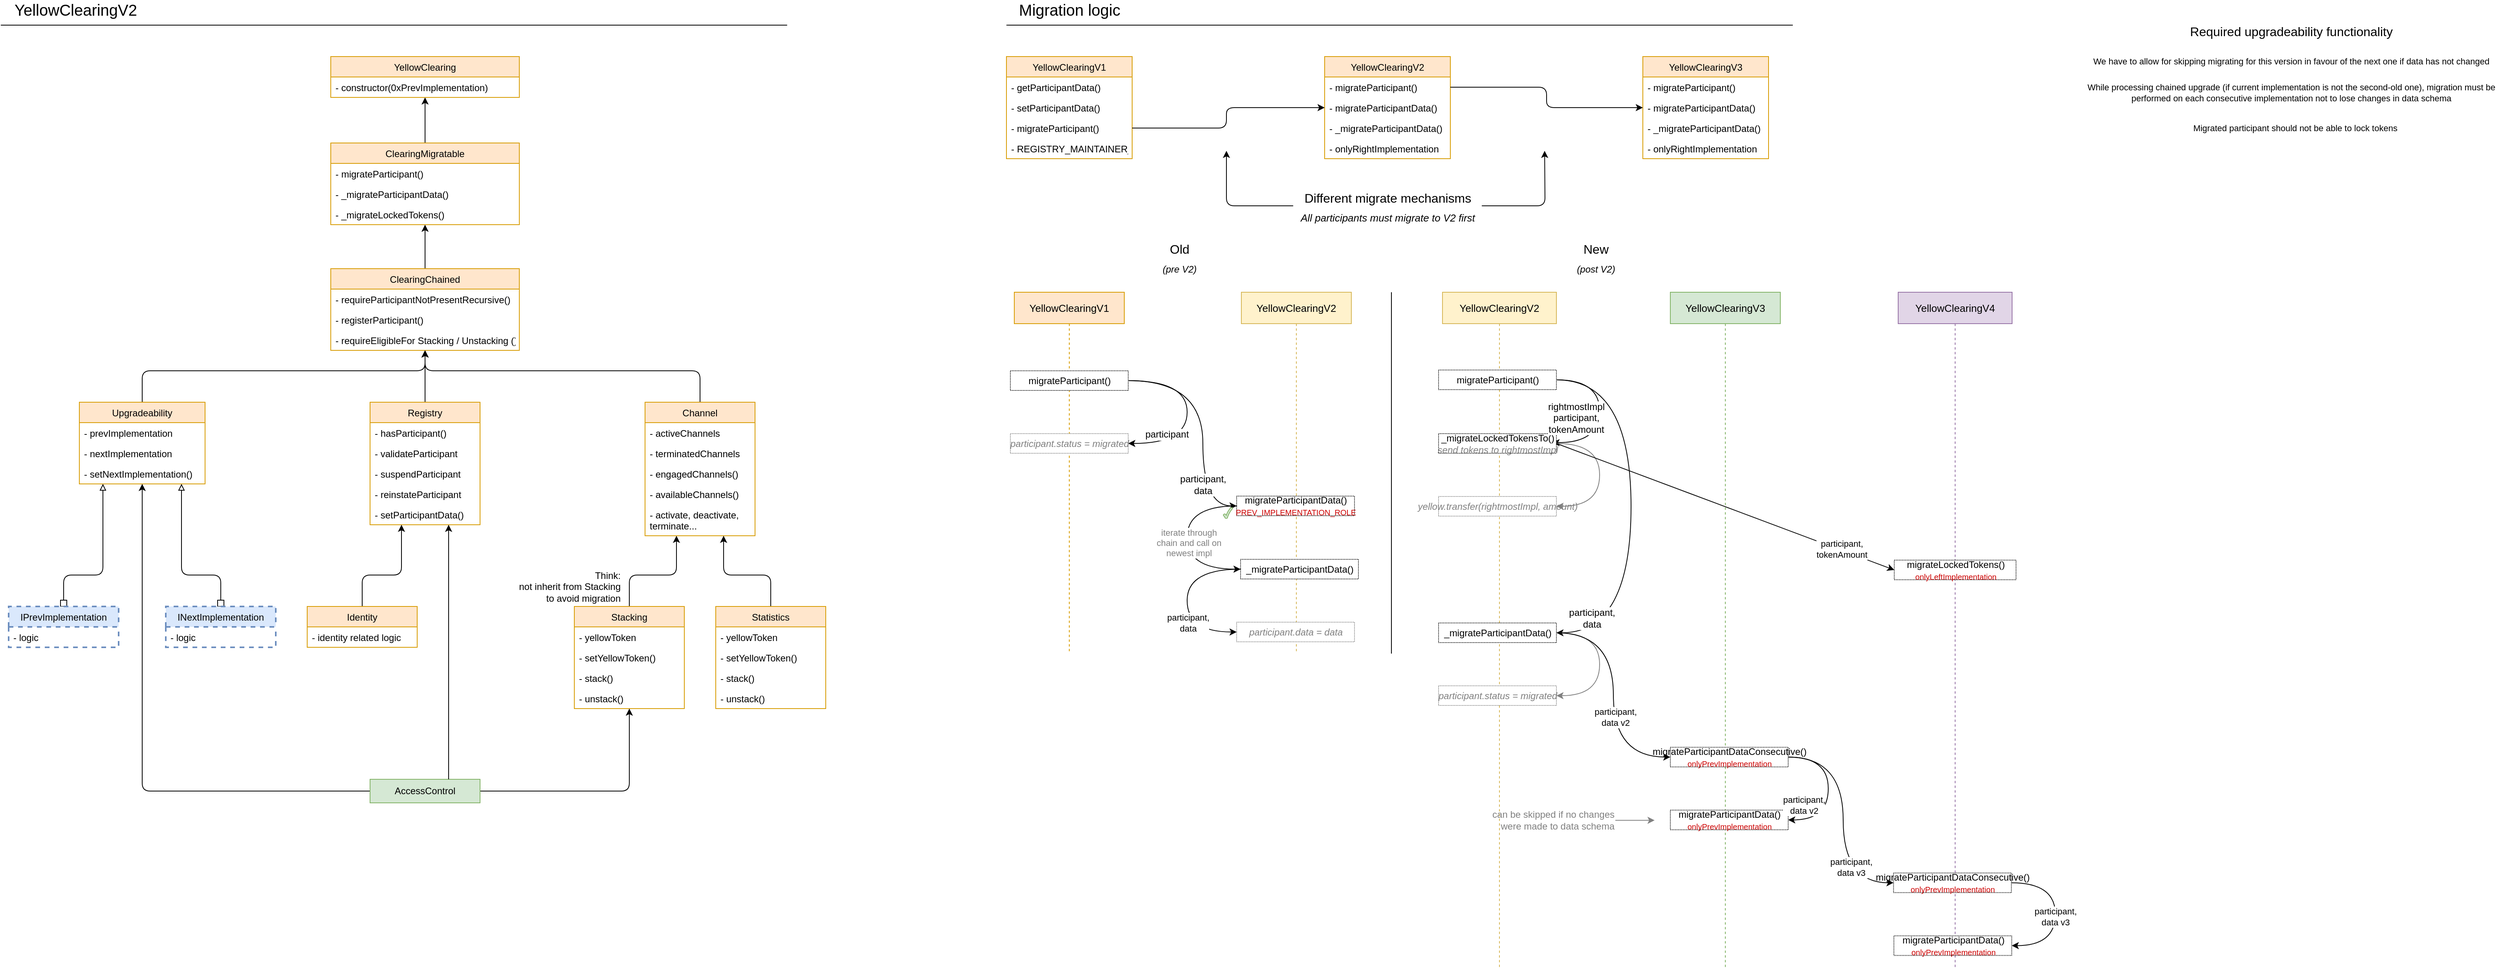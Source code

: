 <mxfile>
    <diagram id="poaGRXEQik0mPC6KGio3" name="Page-1">
        <mxGraphModel dx="928" dy="836" grid="1" gridSize="10" guides="1" tooltips="1" connect="1" arrows="1" fold="1" page="1" pageScale="1" pageWidth="827" pageHeight="1169" math="0" shadow="0">
            <root>
                <mxCell id="0"/>
                <mxCell id="1" parent="0"/>
                <mxCell id="48" style="edgeStyle=orthogonalEdgeStyle;html=1;startArrow=none;startFill=0;endArrow=classic;endFill=1;" parent="1" source="9" target="22" edge="1">
                    <mxGeometry relative="1" as="geometry">
                        <Array as="points">
                            <mxPoint x="180" y="480"/>
                            <mxPoint x="540" y="480"/>
                        </Array>
                    </mxGeometry>
                </mxCell>
                <mxCell id="9" value="Upgradeability" style="swimlane;fontStyle=0;childLayout=stackLayout;horizontal=1;startSize=26;fillColor=#ffe6cc;horizontalStack=0;resizeParent=1;resizeParentMax=0;resizeLast=0;collapsible=1;marginBottom=0;strokeColor=#d79b00;swimlaneFillColor=default;" parent="1" vertex="1">
                    <mxGeometry x="100" y="520" width="160" height="104" as="geometry"/>
                </mxCell>
                <mxCell id="51" value="- prevImplementation" style="text;strokeColor=none;fillColor=none;align=left;verticalAlign=top;spacingLeft=4;spacingRight=4;overflow=hidden;rotatable=0;points=[[0,0.5],[1,0.5]];portConstraint=eastwest;" parent="9" vertex="1">
                    <mxGeometry y="26" width="160" height="26" as="geometry"/>
                </mxCell>
                <mxCell id="52" value="- nextImplementation" style="text;strokeColor=none;fillColor=none;align=left;verticalAlign=top;spacingLeft=4;spacingRight=4;overflow=hidden;rotatable=0;points=[[0,0.5],[1,0.5]];portConstraint=eastwest;" parent="9" vertex="1">
                    <mxGeometry y="52" width="160" height="26" as="geometry"/>
                </mxCell>
                <mxCell id="53" value="- setNextImplementation()" style="text;strokeColor=none;fillColor=none;align=left;verticalAlign=top;spacingLeft=4;spacingRight=4;overflow=hidden;rotatable=0;points=[[0,0.5],[1,0.5]];portConstraint=eastwest;" parent="9" vertex="1">
                    <mxGeometry y="78" width="160" height="26" as="geometry"/>
                </mxCell>
                <mxCell id="38" style="edgeStyle=orthogonalEdgeStyle;html=1;startArrow=box;startFill=0;endArrow=block;endFill=0;" parent="1" source="12" target="9" edge="1">
                    <mxGeometry relative="1" as="geometry">
                        <Array as="points">
                            <mxPoint x="80" y="740"/>
                            <mxPoint x="130" y="740"/>
                        </Array>
                    </mxGeometry>
                </mxCell>
                <mxCell id="12" value="IPrevImplementation" style="swimlane;fontStyle=0;childLayout=stackLayout;horizontal=1;startSize=26;fillColor=#dae8fc;horizontalStack=0;resizeParent=1;resizeParentMax=0;resizeLast=0;collapsible=1;marginBottom=0;strokeColor=#6c8ebf;swimlaneFillColor=default;strokeWidth=2;dashed=1;" parent="1" vertex="1">
                    <mxGeometry x="10" y="780" width="140" height="52" as="geometry"/>
                </mxCell>
                <mxCell id="13" value="- logic" style="text;strokeColor=none;fillColor=none;align=left;verticalAlign=top;spacingLeft=4;spacingRight=4;overflow=hidden;rotatable=0;points=[[0,0.5],[1,0.5]];portConstraint=eastwest;" parent="12" vertex="1">
                    <mxGeometry y="26" width="140" height="26" as="geometry"/>
                </mxCell>
                <mxCell id="236" style="edgeStyle=orthogonalEdgeStyle;html=1;fontColor=#808080;strokeColor=#000000;exitX=0.5;exitY=0;exitDx=0;exitDy=0;" edge="1" parent="1" source="16" target="230">
                    <mxGeometry relative="1" as="geometry">
                        <Array as="points">
                            <mxPoint x="800" y="740"/>
                            <mxPoint x="860" y="740"/>
                        </Array>
                    </mxGeometry>
                </mxCell>
                <mxCell id="16" value="Stacking" style="swimlane;fontStyle=0;childLayout=stackLayout;horizontal=1;startSize=26;fillColor=#ffe6cc;horizontalStack=0;resizeParent=1;resizeParentMax=0;resizeLast=0;collapsible=1;marginBottom=0;strokeColor=#d79b00;swimlaneFillColor=default;" parent="1" vertex="1">
                    <mxGeometry x="730" y="780" width="140" height="130" as="geometry"/>
                </mxCell>
                <mxCell id="64" value="- yellowToken" style="text;strokeColor=none;fillColor=none;align=left;verticalAlign=top;spacingLeft=4;spacingRight=4;overflow=hidden;rotatable=0;points=[[0,0.5],[1,0.5]];portConstraint=eastwest;" parent="16" vertex="1">
                    <mxGeometry y="26" width="140" height="26" as="geometry"/>
                </mxCell>
                <mxCell id="65" value="- setYellowToken()" style="text;strokeColor=none;fillColor=none;align=left;verticalAlign=top;spacingLeft=4;spacingRight=4;overflow=hidden;rotatable=0;points=[[0,0.5],[1,0.5]];portConstraint=eastwest;" parent="16" vertex="1">
                    <mxGeometry y="52" width="140" height="26" as="geometry"/>
                </mxCell>
                <mxCell id="66" value="- stack()" style="text;strokeColor=none;fillColor=none;align=left;verticalAlign=top;spacingLeft=4;spacingRight=4;overflow=hidden;rotatable=0;points=[[0,0.5],[1,0.5]];portConstraint=eastwest;" parent="16" vertex="1">
                    <mxGeometry y="78" width="140" height="26" as="geometry"/>
                </mxCell>
                <mxCell id="67" value="- unstack()" style="text;strokeColor=none;fillColor=none;align=left;verticalAlign=top;spacingLeft=4;spacingRight=4;overflow=hidden;rotatable=0;points=[[0,0.5],[1,0.5]];portConstraint=eastwest;" parent="16" vertex="1">
                    <mxGeometry y="104" width="140" height="26" as="geometry"/>
                </mxCell>
                <mxCell id="77" style="edgeStyle=orthogonalEdgeStyle;html=1;startArrow=none;startFill=0;endArrow=classic;endFill=1;" parent="1" source="22" target="70" edge="1">
                    <mxGeometry relative="1" as="geometry"/>
                </mxCell>
                <mxCell id="22" value="ClearingChained" style="swimlane;fontStyle=0;childLayout=stackLayout;horizontal=1;startSize=26;fillColor=#ffe6cc;horizontalStack=0;resizeParent=1;resizeParentMax=0;resizeLast=0;collapsible=1;marginBottom=0;strokeColor=#d79b00;swimlaneFillColor=default;" parent="1" vertex="1">
                    <mxGeometry x="420" y="350" width="240" height="104" as="geometry"/>
                </mxCell>
                <mxCell id="68" value="- requireParticipantNotPresentRecursive()" style="text;strokeColor=none;fillColor=none;align=left;verticalAlign=top;spacingLeft=4;spacingRight=4;overflow=hidden;rotatable=0;points=[[0,0.5],[1,0.5]];portConstraint=eastwest;" parent="22" vertex="1">
                    <mxGeometry y="26" width="240" height="26" as="geometry"/>
                </mxCell>
                <mxCell id="69" value="- registerParticipant()" style="text;strokeColor=none;fillColor=none;align=left;verticalAlign=top;spacingLeft=4;spacingRight=4;overflow=hidden;rotatable=0;points=[[0,0.5],[1,0.5]];portConstraint=eastwest;" parent="22" vertex="1">
                    <mxGeometry y="52" width="240" height="26" as="geometry"/>
                </mxCell>
                <mxCell id="240" value="- requireEligibleFor Stacking / Unstacking ()" style="text;strokeColor=none;fillColor=none;align=left;verticalAlign=top;spacingLeft=4;spacingRight=4;overflow=hidden;rotatable=0;points=[[0,0.5],[1,0.5]];portConstraint=eastwest;" vertex="1" parent="22">
                    <mxGeometry y="78" width="240" height="26" as="geometry"/>
                </mxCell>
                <mxCell id="237" style="edgeStyle=orthogonalEdgeStyle;curved=1;html=1;fontColor=#808080;strokeColor=#000000;" edge="1" parent="1" source="23" target="22">
                    <mxGeometry relative="1" as="geometry"/>
                </mxCell>
                <mxCell id="23" value="Registry" style="swimlane;fontStyle=0;childLayout=stackLayout;horizontal=1;startSize=26;fillColor=#ffe6cc;horizontalStack=0;resizeParent=1;resizeParentMax=0;resizeLast=0;collapsible=1;marginBottom=0;strokeColor=#d79b00;swimlaneFillColor=default;" parent="1" vertex="1">
                    <mxGeometry x="470" y="520" width="140" height="156" as="geometry"/>
                </mxCell>
                <mxCell id="62" value="- hasParticipant()" style="text;strokeColor=none;fillColor=none;align=left;verticalAlign=top;spacingLeft=4;spacingRight=4;overflow=hidden;rotatable=0;points=[[0,0.5],[1,0.5]];portConstraint=eastwest;" parent="23" vertex="1">
                    <mxGeometry y="26" width="140" height="26" as="geometry"/>
                </mxCell>
                <mxCell id="59" value="- validateParticipant" style="text;strokeColor=none;fillColor=none;align=left;verticalAlign=top;spacingLeft=4;spacingRight=4;overflow=hidden;rotatable=0;points=[[0,0.5],[1,0.5]];portConstraint=eastwest;" parent="23" vertex="1">
                    <mxGeometry y="52" width="140" height="26" as="geometry"/>
                </mxCell>
                <mxCell id="60" value="- suspendParticipant" style="text;strokeColor=none;fillColor=none;align=left;verticalAlign=top;spacingLeft=4;spacingRight=4;overflow=hidden;rotatable=0;points=[[0,0.5],[1,0.5]];portConstraint=eastwest;" parent="23" vertex="1">
                    <mxGeometry y="78" width="140" height="26" as="geometry"/>
                </mxCell>
                <mxCell id="61" value="- reinstateParticipant" style="text;strokeColor=none;fillColor=none;align=left;verticalAlign=top;spacingLeft=4;spacingRight=4;overflow=hidden;rotatable=0;points=[[0,0.5],[1,0.5]];portConstraint=eastwest;" parent="23" vertex="1">
                    <mxGeometry y="104" width="140" height="26" as="geometry"/>
                </mxCell>
                <mxCell id="63" value="- setParticipantData()" style="text;strokeColor=none;fillColor=none;align=left;verticalAlign=top;spacingLeft=4;spacingRight=4;overflow=hidden;rotatable=0;points=[[0,0.5],[1,0.5]];portConstraint=eastwest;" parent="23" vertex="1">
                    <mxGeometry y="130" width="140" height="26" as="geometry"/>
                </mxCell>
                <mxCell id="47" style="edgeStyle=orthogonalEdgeStyle;html=1;startArrow=none;startFill=0;endArrow=classic;endFill=1;exitX=0.5;exitY=0;exitDx=0;exitDy=0;" parent="1" source="33" target="23" edge="1">
                    <mxGeometry relative="1" as="geometry">
                        <mxPoint x="610" y="830" as="sourcePoint"/>
                        <Array as="points">
                            <mxPoint x="460" y="780"/>
                            <mxPoint x="460" y="740"/>
                            <mxPoint x="510" y="740"/>
                        </Array>
                    </mxGeometry>
                </mxCell>
                <mxCell id="33" value="Identity" style="swimlane;fontStyle=0;childLayout=stackLayout;horizontal=1;startSize=26;fillColor=#ffe6cc;horizontalStack=0;resizeParent=1;resizeParentMax=0;resizeLast=0;collapsible=1;marginBottom=0;strokeColor=#d79b00;swimlaneFillColor=default;" parent="1" vertex="1">
                    <mxGeometry x="390" y="780" width="140" height="52" as="geometry"/>
                </mxCell>
                <mxCell id="35" value="- identity related logic" style="text;strokeColor=none;fillColor=none;align=left;verticalAlign=top;spacingLeft=4;spacingRight=4;overflow=hidden;rotatable=0;points=[[0,0.5],[1,0.5]];portConstraint=eastwest;" parent="33" vertex="1">
                    <mxGeometry y="26" width="140" height="26" as="geometry"/>
                </mxCell>
                <mxCell id="39" style="edgeStyle=orthogonalEdgeStyle;html=1;startArrow=box;startFill=0;endArrow=block;endFill=0;" parent="1" source="36" target="9" edge="1">
                    <mxGeometry relative="1" as="geometry">
                        <Array as="points">
                            <mxPoint x="280" y="740"/>
                            <mxPoint x="230" y="740"/>
                        </Array>
                    </mxGeometry>
                </mxCell>
                <mxCell id="36" value="INextImplementation" style="swimlane;fontStyle=0;childLayout=stackLayout;horizontal=1;startSize=26;fillColor=#dae8fc;horizontalStack=0;resizeParent=1;resizeParentMax=0;resizeLast=0;collapsible=1;marginBottom=0;strokeColor=#6c8ebf;swimlaneFillColor=default;dashed=1;strokeWidth=2;" parent="1" vertex="1">
                    <mxGeometry x="210" y="780" width="140" height="52" as="geometry"/>
                </mxCell>
                <mxCell id="37" value="- logic" style="text;strokeColor=none;fillColor=none;align=left;verticalAlign=top;spacingLeft=4;spacingRight=4;overflow=hidden;rotatable=0;points=[[0,0.5],[1,0.5]];portConstraint=eastwest;" parent="36" vertex="1">
                    <mxGeometry y="26" width="140" height="26" as="geometry"/>
                </mxCell>
                <mxCell id="42" style="edgeStyle=orthogonalEdgeStyle;html=1;startArrow=none;startFill=0;endArrow=classic;endFill=1;" parent="1" source="43" target="9" edge="1">
                    <mxGeometry relative="1" as="geometry">
                        <mxPoint x="180" y="700" as="sourcePoint"/>
                    </mxGeometry>
                </mxCell>
                <mxCell id="239" style="edgeStyle=orthogonalEdgeStyle;html=1;fontColor=#808080;strokeColor=#000000;" edge="1" parent="1" source="43" target="16">
                    <mxGeometry relative="1" as="geometry"/>
                </mxCell>
                <mxCell id="43" value="AccessControl" style="rounded=0;whiteSpace=wrap;html=1;strokeWidth=1;fillColor=#d5e8d4;strokeColor=#82b366;" parent="1" vertex="1">
                    <mxGeometry x="470" y="1000" width="140" height="30" as="geometry"/>
                </mxCell>
                <mxCell id="55" style="edgeStyle=orthogonalEdgeStyle;html=1;startArrow=none;startFill=0;endArrow=classic;endFill=1;" parent="1" source="43" target="23" edge="1">
                    <mxGeometry relative="1" as="geometry">
                        <mxPoint x="630" y="616" as="sourcePoint"/>
                        <Array as="points">
                            <mxPoint x="570" y="890"/>
                            <mxPoint x="570" y="890"/>
                        </Array>
                    </mxGeometry>
                </mxCell>
                <mxCell id="82" style="edgeStyle=orthogonalEdgeStyle;html=1;startArrow=none;startFill=0;endArrow=classic;endFill=1;" parent="1" source="70" target="78" edge="1">
                    <mxGeometry relative="1" as="geometry"/>
                </mxCell>
                <mxCell id="70" value="ClearingMigratable" style="swimlane;fontStyle=0;childLayout=stackLayout;horizontal=1;startSize=26;fillColor=#ffe6cc;horizontalStack=0;resizeParent=1;resizeParentMax=0;resizeLast=0;collapsible=1;marginBottom=0;strokeColor=#d79b00;swimlaneFillColor=default;" parent="1" vertex="1">
                    <mxGeometry x="420" y="190" width="240" height="104" as="geometry"/>
                </mxCell>
                <mxCell id="71" value="- migrateParticipant()" style="text;strokeColor=none;fillColor=none;align=left;verticalAlign=top;spacingLeft=4;spacingRight=4;overflow=hidden;rotatable=0;points=[[0,0.5],[1,0.5]];portConstraint=eastwest;" parent="70" vertex="1">
                    <mxGeometry y="26" width="240" height="26" as="geometry"/>
                </mxCell>
                <mxCell id="72" value="- _migrateParticipantData()" style="text;strokeColor=none;fillColor=none;align=left;verticalAlign=top;spacingLeft=4;spacingRight=4;overflow=hidden;rotatable=0;points=[[0,0.5],[1,0.5]];portConstraint=eastwest;" parent="70" vertex="1">
                    <mxGeometry y="52" width="240" height="26" as="geometry"/>
                </mxCell>
                <mxCell id="76" value="- _migrateLockedTokens()" style="text;strokeColor=none;fillColor=none;align=left;verticalAlign=top;spacingLeft=4;spacingRight=4;overflow=hidden;rotatable=0;points=[[0,0.5],[1,0.5]];portConstraint=eastwest;" parent="70" vertex="1">
                    <mxGeometry y="78" width="240" height="26" as="geometry"/>
                </mxCell>
                <mxCell id="78" value="YellowClearing" style="swimlane;fontStyle=0;childLayout=stackLayout;horizontal=1;startSize=26;fillColor=#ffe6cc;horizontalStack=0;resizeParent=1;resizeParentMax=0;resizeLast=0;collapsible=1;marginBottom=0;strokeColor=#d79b00;swimlaneFillColor=default;" parent="1" vertex="1">
                    <mxGeometry x="420" y="80" width="240" height="52" as="geometry"/>
                </mxCell>
                <mxCell id="79" value="- constructor(0xPrevImplementation)" style="text;strokeColor=none;fillColor=none;align=left;verticalAlign=top;spacingLeft=4;spacingRight=4;overflow=hidden;rotatable=0;points=[[0,0.5],[1,0.5]];portConstraint=eastwest;" parent="78" vertex="1">
                    <mxGeometry y="26" width="240" height="26" as="geometry"/>
                </mxCell>
                <mxCell id="83" value="YellowClearingV1" style="swimlane;fontStyle=0;childLayout=stackLayout;horizontal=1;startSize=26;fillColor=#ffe6cc;horizontalStack=0;resizeParent=1;resizeParentMax=0;resizeLast=0;collapsible=1;marginBottom=0;strokeColor=#d79b00;swimlaneFillColor=default;" parent="1" vertex="1">
                    <mxGeometry x="1280" y="80" width="160" height="130" as="geometry"/>
                </mxCell>
                <mxCell id="103" value="- getParticipantData()" style="text;strokeColor=none;fillColor=none;align=left;verticalAlign=top;spacingLeft=4;spacingRight=4;overflow=hidden;rotatable=0;points=[[0,0.5],[1,0.5]];portConstraint=eastwest;" parent="83" vertex="1">
                    <mxGeometry y="26" width="160" height="26" as="geometry"/>
                </mxCell>
                <mxCell id="104" value="- setParticipantData()" style="text;strokeColor=none;fillColor=none;align=left;verticalAlign=top;spacingLeft=4;spacingRight=4;overflow=hidden;rotatable=0;points=[[0,0.5],[1,0.5]];portConstraint=eastwest;" parent="83" vertex="1">
                    <mxGeometry y="52" width="160" height="26" as="geometry"/>
                </mxCell>
                <mxCell id="84" value="- migrateParticipant()" style="text;strokeColor=none;fillColor=none;align=left;verticalAlign=top;spacingLeft=4;spacingRight=4;overflow=hidden;rotatable=0;points=[[0,0.5],[1,0.5]];portConstraint=eastwest;" parent="83" vertex="1">
                    <mxGeometry y="78" width="160" height="26" as="geometry"/>
                </mxCell>
                <mxCell id="116" value="- REGISTRY_MAINTAINER_ROLE" style="text;strokeColor=none;fillColor=none;align=left;verticalAlign=top;spacingLeft=4;spacingRight=4;overflow=hidden;rotatable=0;points=[[0,0.5],[1,0.5]];portConstraint=eastwest;" parent="83" vertex="1">
                    <mxGeometry y="104" width="160" height="26" as="geometry"/>
                </mxCell>
                <mxCell id="87" value="&lt;font style=&quot;font-size: 20px&quot;&gt;&lt;span&gt;YellowClearingV2&lt;/span&gt;&lt;/font&gt;" style="text;html=1;align=center;verticalAlign=middle;resizable=0;points=[];autosize=1;strokeColor=none;fillColor=none;fontStyle=0" parent="1" vertex="1">
                    <mxGeometry x="10" y="10" width="170" height="20" as="geometry"/>
                </mxCell>
                <mxCell id="88" value="&lt;span style=&quot;font-size: 20px&quot;&gt;&lt;span&gt;Migration logic&lt;/span&gt;&lt;/span&gt;" style="text;html=1;align=center;verticalAlign=middle;resizable=0;points=[];autosize=1;strokeColor=none;fillColor=none;fontStyle=0" parent="1" vertex="1">
                    <mxGeometry x="1290" y="10" width="140" height="20" as="geometry"/>
                </mxCell>
                <mxCell id="91" value="YellowClearingV2" style="swimlane;fontStyle=0;childLayout=stackLayout;horizontal=1;startSize=26;fillColor=#ffe6cc;horizontalStack=0;resizeParent=1;resizeParentMax=0;resizeLast=0;collapsible=1;marginBottom=0;strokeColor=#d79b00;swimlaneFillColor=default;" parent="1" vertex="1">
                    <mxGeometry x="1685" y="80" width="160" height="130" as="geometry"/>
                </mxCell>
                <mxCell id="92" value="- migrateParticipant()" style="text;strokeColor=none;fillColor=none;align=left;verticalAlign=top;spacingLeft=4;spacingRight=4;overflow=hidden;rotatable=0;points=[[0,0.5],[1,0.5]];portConstraint=eastwest;" parent="91" vertex="1">
                    <mxGeometry y="26" width="160" height="26" as="geometry"/>
                </mxCell>
                <mxCell id="93" value="- migrateParticipantData()" style="text;strokeColor=none;fillColor=none;align=left;verticalAlign=top;spacingLeft=4;spacingRight=4;overflow=hidden;rotatable=0;points=[[0,0.5],[1,0.5]];portConstraint=eastwest;" parent="91" vertex="1">
                    <mxGeometry y="52" width="160" height="26" as="geometry"/>
                </mxCell>
                <mxCell id="96" value="- _migrateParticipantData()" style="text;strokeColor=none;fillColor=none;align=left;verticalAlign=top;spacingLeft=4;spacingRight=4;overflow=hidden;rotatable=0;points=[[0,0.5],[1,0.5]];portConstraint=eastwest;" parent="91" vertex="1">
                    <mxGeometry y="78" width="160" height="26" as="geometry"/>
                </mxCell>
                <mxCell id="114" value="- onlyRightImplementation" style="text;strokeColor=none;fillColor=none;align=left;verticalAlign=top;spacingLeft=4;spacingRight=4;overflow=hidden;rotatable=0;points=[[0,0.5],[1,0.5]];portConstraint=eastwest;" parent="91" vertex="1">
                    <mxGeometry y="104" width="160" height="26" as="geometry"/>
                </mxCell>
                <mxCell id="94" value="" style="endArrow=none;html=1;fontSize=20;" parent="1" edge="1">
                    <mxGeometry width="50" height="50" relative="1" as="geometry">
                        <mxPoint y="40" as="sourcePoint"/>
                        <mxPoint x="1000.877" y="40" as="targetPoint"/>
                    </mxGeometry>
                </mxCell>
                <mxCell id="95" value="" style="endArrow=none;html=1;fontSize=20;" parent="1" edge="1">
                    <mxGeometry width="50" height="50" relative="1" as="geometry">
                        <mxPoint x="1280" y="40" as="sourcePoint"/>
                        <mxPoint x="2280.877" y="40" as="targetPoint"/>
                    </mxGeometry>
                </mxCell>
                <mxCell id="97" style="edgeStyle=orthogonalEdgeStyle;html=1;fontSize=20;startArrow=none;startFill=0;endArrow=classic;endFill=1;" parent="1" source="84" target="93" edge="1">
                    <mxGeometry relative="1" as="geometry">
                        <Array as="points">
                            <mxPoint x="1560" y="171"/>
                            <mxPoint x="1560" y="145"/>
                        </Array>
                    </mxGeometry>
                </mxCell>
                <mxCell id="98" value="YellowClearingV3" style="swimlane;fontStyle=0;childLayout=stackLayout;horizontal=1;startSize=26;fillColor=#ffe6cc;horizontalStack=0;resizeParent=1;resizeParentMax=0;resizeLast=0;collapsible=1;marginBottom=0;strokeColor=#d79b00;swimlaneFillColor=default;" parent="1" vertex="1">
                    <mxGeometry x="2090" y="80" width="160" height="130" as="geometry"/>
                </mxCell>
                <mxCell id="99" value="- migrateParticipant()" style="text;strokeColor=none;fillColor=none;align=left;verticalAlign=top;spacingLeft=4;spacingRight=4;overflow=hidden;rotatable=0;points=[[0,0.5],[1,0.5]];portConstraint=eastwest;" parent="98" vertex="1">
                    <mxGeometry y="26" width="160" height="26" as="geometry"/>
                </mxCell>
                <mxCell id="100" value="- migrateParticipantData()" style="text;strokeColor=none;fillColor=none;align=left;verticalAlign=top;spacingLeft=4;spacingRight=4;overflow=hidden;rotatable=0;points=[[0,0.5],[1,0.5]];portConstraint=eastwest;" parent="98" vertex="1">
                    <mxGeometry y="52" width="160" height="26" as="geometry"/>
                </mxCell>
                <mxCell id="101" value="- _migrateParticipantData()" style="text;strokeColor=none;fillColor=none;align=left;verticalAlign=top;spacingLeft=4;spacingRight=4;overflow=hidden;rotatable=0;points=[[0,0.5],[1,0.5]];portConstraint=eastwest;" parent="98" vertex="1">
                    <mxGeometry y="78" width="160" height="26" as="geometry"/>
                </mxCell>
                <mxCell id="115" value="- onlyRightImplementation" style="text;strokeColor=none;fillColor=none;align=left;verticalAlign=top;spacingLeft=4;spacingRight=4;overflow=hidden;rotatable=0;points=[[0,0.5],[1,0.5]];portConstraint=eastwest;" parent="98" vertex="1">
                    <mxGeometry y="104" width="160" height="26" as="geometry"/>
                </mxCell>
                <mxCell id="102" style="edgeStyle=orthogonalEdgeStyle;html=1;fontSize=20;startArrow=none;startFill=0;endArrow=classic;endFill=1;" parent="1" source="92" target="100" edge="1">
                    <mxGeometry relative="1" as="geometry"/>
                </mxCell>
                <mxCell id="108" style="edgeStyle=orthogonalEdgeStyle;html=1;fontSize=16;startArrow=none;startFill=0;endArrow=classic;endFill=1;" parent="1" source="107" edge="1">
                    <mxGeometry relative="1" as="geometry">
                        <mxPoint x="1560" y="200" as="targetPoint"/>
                        <Array as="points">
                            <mxPoint x="1560" y="270"/>
                            <mxPoint x="1560" y="200"/>
                        </Array>
                    </mxGeometry>
                </mxCell>
                <mxCell id="109" style="edgeStyle=orthogonalEdgeStyle;html=1;fontSize=16;startArrow=none;startFill=0;endArrow=classic;endFill=1;" parent="1" source="107" edge="1">
                    <mxGeometry relative="1" as="geometry">
                        <mxPoint x="1965" y="200" as="targetPoint"/>
                        <mxPoint x="1940.0" y="270" as="sourcePoint"/>
                    </mxGeometry>
                </mxCell>
                <mxCell id="107" value="&lt;font&gt;&lt;span style=&quot;font-size: 16px&quot;&gt;Different migrate mechanisms&lt;/span&gt;&lt;br&gt;&lt;font size=&quot;1&quot;&gt;&lt;i style=&quot;font-size: 13px&quot;&gt;All participants must migrate to V2 first&lt;/i&gt;&lt;/font&gt;&lt;br&gt;&lt;/font&gt;" style="text;html=1;align=center;verticalAlign=middle;resizable=0;points=[];autosize=1;strokeColor=none;fillColor=none;fontSize=20;" parent="1" vertex="1">
                    <mxGeometry x="1645" y="240" width="240" height="60" as="geometry"/>
                </mxCell>
                <mxCell id="117" value="&lt;font&gt;&lt;span style=&quot;font-size: 16px&quot;&gt;Old&lt;/span&gt;&lt;br&gt;&lt;font size=&quot;1&quot;&gt;&lt;i style=&quot;font-size: 12px&quot;&gt;(pre V2)&lt;/i&gt;&lt;/font&gt;&lt;br&gt;&lt;/font&gt;" style="text;html=1;align=center;verticalAlign=middle;resizable=0;points=[];autosize=1;strokeColor=none;fillColor=none;fontSize=20;" parent="1" vertex="1">
                    <mxGeometry x="1470" y="305" width="60" height="60" as="geometry"/>
                </mxCell>
                <mxCell id="119" value="&lt;font&gt;&lt;span style=&quot;font-size: 16px&quot;&gt;New&lt;/span&gt;&lt;br&gt;&lt;font size=&quot;1&quot;&gt;&lt;i style=&quot;font-size: 12px&quot;&gt;(post V2)&lt;/i&gt;&lt;/font&gt;&lt;br&gt;&lt;/font&gt;" style="text;html=1;align=center;verticalAlign=middle;resizable=0;points=[];autosize=1;strokeColor=none;fillColor=none;fontSize=20;" parent="1" vertex="1">
                    <mxGeometry x="2000" y="305" width="60" height="60" as="geometry"/>
                </mxCell>
                <mxCell id="120" value="YellowClearingV1" style="shape=umlLifeline;perimeter=lifelinePerimeter;whiteSpace=wrap;html=1;container=1;collapsible=0;recursiveResize=0;outlineConnect=0;fontSize=13;strokeWidth=1;fillColor=#ffe6cc;strokeColor=#d79b00;" parent="1" vertex="1">
                    <mxGeometry x="1290" y="380" width="140" height="460" as="geometry"/>
                </mxCell>
                <mxCell id="148" style="edgeStyle=orthogonalEdgeStyle;html=1;exitX=1;exitY=0.5;exitDx=0;exitDy=0;entryX=1;entryY=0.5;entryDx=0;entryDy=0;fontSize=12;fontColor=#808080;startArrow=none;startFill=0;endArrow=classic;endFill=1;curved=1;" parent="120" source="124" target="146" edge="1">
                    <mxGeometry relative="1" as="geometry">
                        <Array as="points">
                            <mxPoint x="220" y="112"/>
                            <mxPoint x="220" y="192"/>
                        </Array>
                    </mxGeometry>
                </mxCell>
                <mxCell id="149" value="&lt;font color=&quot;#000000&quot;&gt;participant&lt;/font&gt;" style="edgeLabel;html=1;align=center;verticalAlign=middle;resizable=0;points=[];fontSize=12;fontColor=#808080;" parent="148" vertex="1" connectable="0">
                    <mxGeometry x="0.657" y="-3" relative="1" as="geometry">
                        <mxPoint x="9" y="-9" as="offset"/>
                    </mxGeometry>
                </mxCell>
                <mxCell id="124" value="migrateParticipant()" style="html=1;fontSize=12;strokeWidth=1;dashed=1;dashPattern=1 1;" parent="120" vertex="1">
                    <mxGeometry x="-5" y="100" width="150" height="25" as="geometry"/>
                </mxCell>
                <mxCell id="146" value="&lt;i&gt;&lt;font color=&quot;#808080&quot;&gt;participant.status = migrated&lt;/font&gt;&lt;/i&gt;" style="html=1;fontSize=12;strokeWidth=1;dashed=1;dashPattern=1 1;strokeColor=#808080;" parent="120" vertex="1">
                    <mxGeometry x="-5" y="180" width="150" height="25" as="geometry"/>
                </mxCell>
                <mxCell id="121" value="YellowClearingV2" style="shape=umlLifeline;perimeter=lifelinePerimeter;whiteSpace=wrap;html=1;container=1;collapsible=0;recursiveResize=0;outlineConnect=0;fontSize=13;strokeWidth=1;fillColor=#fff2cc;strokeColor=#d6b656;" parent="1" vertex="1">
                    <mxGeometry x="1579" y="380" width="140" height="460" as="geometry"/>
                </mxCell>
                <mxCell id="161" style="edgeStyle=orthogonalEdgeStyle;curved=1;html=1;exitX=0;exitY=0.5;exitDx=0;exitDy=0;entryX=0;entryY=0.5;entryDx=0;entryDy=0;fontSize=11;fontColor=#000000;startArrow=none;startFill=0;endArrow=classic;endFill=1;" parent="121" source="125" target="160" edge="1">
                    <mxGeometry relative="1" as="geometry">
                        <Array as="points">
                            <mxPoint x="-69" y="272"/>
                            <mxPoint x="-69" y="352"/>
                        </Array>
                    </mxGeometry>
                </mxCell>
                <mxCell id="162" value="&lt;font color=&quot;#808080&quot;&gt;iterate through&lt;br&gt;chain and call on&lt;br&gt;newest impl&lt;/font&gt;" style="edgeLabel;html=1;align=center;verticalAlign=middle;resizable=0;points=[];fontSize=11;fontColor=#000000;" parent="161" vertex="1" connectable="0">
                    <mxGeometry x="-0.109" y="2" relative="1" as="geometry">
                        <mxPoint y="16" as="offset"/>
                    </mxGeometry>
                </mxCell>
                <mxCell id="125" value="migrateParticipantData()&lt;br style=&quot;font-size: 11px&quot;&gt;&lt;font size=&quot;1&quot; color=&quot;#cc0000&quot;&gt;PREV_IMPLEMENTATION_ROLE&lt;/font&gt;" style="html=1;fontSize=12;strokeWidth=1;dashed=1;dashPattern=1 1;" parent="121" vertex="1">
                    <mxGeometry x="-6" y="259.5" width="150" height="25" as="geometry"/>
                </mxCell>
                <mxCell id="152" value="&lt;i&gt;&lt;font color=&quot;#808080&quot;&gt;participant.data = data&lt;/font&gt;&lt;/i&gt;" style="html=1;fontSize=12;strokeWidth=1;dashed=1;dashPattern=1 1;strokeColor=#808080;" parent="121" vertex="1">
                    <mxGeometry x="-6" y="420" width="150" height="25" as="geometry"/>
                </mxCell>
                <mxCell id="163" style="edgeStyle=orthogonalEdgeStyle;curved=1;html=1;exitX=0;exitY=0.5;exitDx=0;exitDy=0;entryX=0;entryY=0.5;entryDx=0;entryDy=0;fontSize=11;fontColor=#808080;startArrow=none;startFill=0;endArrow=classic;endFill=1;" parent="121" source="160" target="152" edge="1">
                    <mxGeometry relative="1" as="geometry">
                        <Array as="points">
                            <mxPoint x="-69" y="352"/>
                            <mxPoint x="-69" y="432"/>
                        </Array>
                    </mxGeometry>
                </mxCell>
                <mxCell id="164" value="&lt;font color=&quot;#000000&quot;&gt;participant,&lt;br&gt;data&lt;/font&gt;" style="edgeLabel;html=1;align=center;verticalAlign=middle;resizable=0;points=[];fontSize=11;fontColor=#808080;" parent="163" vertex="1" connectable="0">
                    <mxGeometry x="0.101" y="1" relative="1" as="geometry">
                        <mxPoint y="20" as="offset"/>
                    </mxGeometry>
                </mxCell>
                <mxCell id="160" value="_migrateParticipantData()" style="html=1;fontSize=12;strokeWidth=1;dashed=1;dashPattern=1 1;" parent="121" vertex="1">
                    <mxGeometry x="-1" y="340" width="150" height="25" as="geometry"/>
                </mxCell>
                <mxCell id="150" style="edgeStyle=orthogonalEdgeStyle;curved=1;html=1;exitX=1;exitY=0.5;exitDx=0;exitDy=0;entryX=0;entryY=0.5;entryDx=0;entryDy=0;fontSize=12;fontColor=#000000;startArrow=none;startFill=0;endArrow=classic;endFill=1;" parent="1" source="124" target="125" edge="1">
                    <mxGeometry relative="1" as="geometry">
                        <Array as="points">
                            <mxPoint x="1530" y="492"/>
                            <mxPoint x="1530" y="652"/>
                        </Array>
                    </mxGeometry>
                </mxCell>
                <mxCell id="151" value="participant,&lt;br&gt;data" style="edgeLabel;html=1;align=center;verticalAlign=middle;resizable=0;points=[];fontSize=12;fontColor=#000000;" parent="150" vertex="1" connectable="0">
                    <mxGeometry x="0.337" y="-2" relative="1" as="geometry">
                        <mxPoint x="2" y="28" as="offset"/>
                    </mxGeometry>
                </mxCell>
                <mxCell id="155" value="" style="verticalLabelPosition=bottom;verticalAlign=top;html=1;shape=mxgraph.basic.tick;fontSize=10;strokeWidth=1;fillColor=#d5e8d4;strokeColor=#82b366;" parent="1" vertex="1">
                    <mxGeometry x="1556.05" y="654" width="11.9" height="14" as="geometry"/>
                </mxCell>
                <mxCell id="165" value="We have to allow for skipping migrating for this version in favour of the next one if data has not changed" style="text;html=1;align=center;verticalAlign=middle;resizable=0;points=[];autosize=1;strokeColor=none;fillColor=none;fontSize=11;fontColor=#000000;" parent="1" vertex="1">
                    <mxGeometry x="2655" y="76" width="520" height="20" as="geometry"/>
                </mxCell>
                <mxCell id="166" value="While processing chained upgrade (if current implementation is not the second-old one), migration must be&lt;br&gt;performed on each consecutive implementation not to lose changes in data schema" style="text;html=1;align=center;verticalAlign=middle;resizable=0;points=[];autosize=1;strokeColor=none;fillColor=none;fontSize=11;fontColor=#000000;" parent="1" vertex="1">
                    <mxGeometry x="2650" y="111" width="530" height="30" as="geometry"/>
                </mxCell>
                <mxCell id="167" value="&lt;font&gt;&lt;span style=&quot;font-size: 16px&quot;&gt;Required upgradeability functionality&lt;/span&gt;&lt;br&gt;&lt;/font&gt;" style="text;html=1;align=center;verticalAlign=middle;resizable=0;points=[];autosize=1;strokeColor=none;fillColor=none;fontSize=20;" parent="1" vertex="1">
                    <mxGeometry x="2780" y="31" width="270" height="30" as="geometry"/>
                </mxCell>
                <mxCell id="168" value="YellowClearingV3" style="shape=umlLifeline;perimeter=lifelinePerimeter;whiteSpace=wrap;html=1;container=1;collapsible=0;recursiveResize=0;outlineConnect=0;fontSize=13;strokeWidth=1;fillColor=#d5e8d4;strokeColor=#82b366;" vertex="1" parent="1">
                    <mxGeometry x="2125" y="380" width="140" height="860" as="geometry"/>
                </mxCell>
                <mxCell id="188" value="migrateParticipantData()&lt;br&gt;&lt;font color=&quot;#cc0000&quot; style=&quot;font-size: 10px&quot;&gt;onlyPrevImplementation&lt;/font&gt;" style="html=1;fontSize=12;strokeWidth=1;dashed=1;dashPattern=1 1;" vertex="1" parent="168">
                    <mxGeometry x="-9.237e-14" y="659.22" width="150" height="25" as="geometry"/>
                </mxCell>
                <mxCell id="204" style="edgeStyle=orthogonalEdgeStyle;curved=1;html=1;exitX=1;exitY=0.5;exitDx=0;exitDy=0;entryX=1;entryY=0.5;entryDx=0;entryDy=0;" edge="1" parent="168" source="193" target="188">
                    <mxGeometry relative="1" as="geometry">
                        <Array as="points">
                            <mxPoint x="201" y="592.22"/>
                            <mxPoint x="201" y="672.22"/>
                        </Array>
                    </mxGeometry>
                </mxCell>
                <mxCell id="193" value="migrateParticipantDataConsecutive()&lt;br&gt;&lt;span style=&quot;color: rgb(204 , 0 , 0) ; font-size: 10px&quot;&gt;onlyPrevImplementation&lt;/span&gt;" style="html=1;fontSize=12;strokeWidth=1;dashed=1;dashPattern=1 1;" vertex="1" parent="168">
                    <mxGeometry x="-9.237e-14" y="579.22" width="150" height="25" as="geometry"/>
                </mxCell>
                <mxCell id="173" value="YellowClearingV2" style="shape=umlLifeline;perimeter=lifelinePerimeter;whiteSpace=wrap;html=1;container=1;collapsible=0;recursiveResize=0;outlineConnect=0;fontSize=13;strokeWidth=1;fillColor=#fff2cc;strokeColor=#d6b656;" vertex="1" parent="1">
                    <mxGeometry x="1835" y="380" width="145" height="860" as="geometry"/>
                </mxCell>
                <mxCell id="217" style="edgeStyle=orthogonalEdgeStyle;html=1;exitX=1;exitY=0.5;exitDx=0;exitDy=0;entryX=1;entryY=0.5;entryDx=0;entryDy=0;curved=1;" edge="1" parent="173" source="176" target="214">
                    <mxGeometry relative="1" as="geometry">
                        <Array as="points">
                            <mxPoint x="240" y="112"/>
                            <mxPoint x="240" y="434"/>
                        </Array>
                    </mxGeometry>
                </mxCell>
                <mxCell id="174" style="edgeStyle=orthogonalEdgeStyle;html=1;fontSize=10;fontColor=#CC0000;startArrow=none;startFill=0;endArrow=classic;endFill=1;entryX=1;entryY=0.5;entryDx=0;entryDy=0;exitX=1;exitY=0.5;exitDx=0;exitDy=0;curved=1;" edge="1" parent="173" source="176">
                    <mxGeometry relative="1" as="geometry">
                        <Array as="points">
                            <mxPoint x="200" y="112"/>
                            <mxPoint x="200" y="192"/>
                        </Array>
                        <mxPoint x="140" y="191.5" as="targetPoint"/>
                    </mxGeometry>
                </mxCell>
                <mxCell id="175" value="&lt;font style=&quot;font-size: 12px&quot; color=&quot;#000000&quot;&gt;participant,&lt;br&gt;data&lt;br&gt;&lt;/font&gt;" style="edgeLabel;html=1;align=center;verticalAlign=middle;resizable=0;points=[];fontSize=10;fontColor=#CC0000;" vertex="1" connectable="0" parent="174">
                    <mxGeometry x="0.003" relative="1" as="geometry">
                        <mxPoint x="-10" y="260" as="offset"/>
                    </mxGeometry>
                </mxCell>
                <mxCell id="176" value="migrateParticipant()" style="html=1;fontSize=12;strokeWidth=1;dashed=1;dashPattern=1 1;" vertex="1" parent="173">
                    <mxGeometry x="-5" y="99" width="150" height="25" as="geometry"/>
                </mxCell>
                <mxCell id="227" style="edgeStyle=orthogonalEdgeStyle;curved=1;html=1;exitX=1;exitY=0.5;exitDx=0;exitDy=0;entryX=1;entryY=0.5;entryDx=0;entryDy=0;fontColor=#808080;strokeColor=#808080;" edge="1" parent="173" source="213" target="226">
                    <mxGeometry relative="1" as="geometry">
                        <Array as="points">
                            <mxPoint x="200" y="192"/>
                            <mxPoint x="200" y="272"/>
                        </Array>
                    </mxGeometry>
                </mxCell>
                <mxCell id="213" value="_migrateLockedTokensTo()&lt;br&gt;&lt;i&gt;&lt;font color=&quot;#808080&quot;&gt;send tokens to rightmostImpl&lt;/font&gt;&lt;/i&gt;" style="html=1;fontSize=12;strokeWidth=1;dashed=1;dashPattern=1 1;" vertex="1" parent="173">
                    <mxGeometry x="-5" y="180" width="150" height="25" as="geometry"/>
                </mxCell>
                <mxCell id="225" style="edgeStyle=orthogonalEdgeStyle;curved=1;html=1;exitX=1;exitY=0.5;exitDx=0;exitDy=0;entryX=1;entryY=0.5;entryDx=0;entryDy=0;fontColor=#808080;strokeColor=#808080;" edge="1" parent="173" source="214" target="223">
                    <mxGeometry relative="1" as="geometry">
                        <Array as="points">
                            <mxPoint x="200" y="433.05"/>
                            <mxPoint x="200" y="513.05"/>
                        </Array>
                    </mxGeometry>
                </mxCell>
                <mxCell id="214" value="_migrateParticipantData()" style="html=1;fontSize=12;strokeWidth=1;dashed=1;dashPattern=1 1;" vertex="1" parent="173">
                    <mxGeometry x="-5" y="421.05" width="150" height="25" as="geometry"/>
                </mxCell>
                <mxCell id="223" value="&lt;i&gt;&lt;font color=&quot;#808080&quot;&gt;participant.status = migrated&lt;/font&gt;&lt;/i&gt;" style="html=1;fontSize=12;strokeWidth=1;dashed=1;dashPattern=1 1;strokeColor=#808080;" vertex="1" parent="173">
                    <mxGeometry x="-5" y="501.05" width="150" height="25" as="geometry"/>
                </mxCell>
                <mxCell id="226" value="&lt;font color=&quot;#808080&quot;&gt;&lt;i&gt;yellow.transfer(rightmostImpl, amount)&lt;/i&gt;&lt;/font&gt;" style="html=1;fontSize=12;strokeWidth=1;dashed=1;dashPattern=1 1;strokeColor=#808080;" vertex="1" parent="173">
                    <mxGeometry x="-5" y="260" width="150" height="25" as="geometry"/>
                </mxCell>
                <mxCell id="181" value="" style="endArrow=none;html=1;" edge="1" parent="1">
                    <mxGeometry width="50" height="50" relative="1" as="geometry">
                        <mxPoint x="1770" y="840" as="sourcePoint"/>
                        <mxPoint x="1770" y="380" as="targetPoint"/>
                    </mxGeometry>
                </mxCell>
                <mxCell id="183" value="YellowClearingV4" style="shape=umlLifeline;perimeter=lifelinePerimeter;whiteSpace=wrap;html=1;container=1;collapsible=0;recursiveResize=0;outlineConnect=0;fontSize=13;strokeWidth=1;fillColor=#e1d5e7;strokeColor=#9673a6;" vertex="1" parent="1">
                    <mxGeometry x="2415" y="380" width="145" height="860" as="geometry"/>
                </mxCell>
                <mxCell id="196" value="migrateParticipantData()&lt;br&gt;&lt;span style=&quot;color: rgb(204 , 0 , 0) ; font-size: 10px&quot;&gt;onlyPrevImplementation&lt;/span&gt;" style="html=1;fontSize=12;strokeWidth=1;dashed=1;dashPattern=1 1;" vertex="1" parent="183">
                    <mxGeometry x="-5.45" y="819.22" width="150" height="25" as="geometry"/>
                </mxCell>
                <mxCell id="210" style="edgeStyle=orthogonalEdgeStyle;curved=1;html=1;exitX=1;exitY=0.5;exitDx=0;exitDy=0;entryX=1;entryY=0.5;entryDx=0;entryDy=0;" edge="1" parent="183" source="201" target="196">
                    <mxGeometry relative="1" as="geometry">
                        <Array as="points">
                            <mxPoint x="200" y="752.22"/>
                            <mxPoint x="200" y="832.22"/>
                        </Array>
                    </mxGeometry>
                </mxCell>
                <mxCell id="201" value="migrateParticipantDataConsecutive()&lt;br&gt;&lt;span style=&quot;color: rgb(204 , 0 , 0) ; font-size: 10px&quot;&gt;onlyPrevImplementation&lt;/span&gt;" style="html=1;fontSize=12;strokeWidth=1;dashed=1;dashPattern=1 1;" vertex="1" parent="183">
                    <mxGeometry x="-5.9" y="739.22" width="150" height="25" as="geometry"/>
                </mxCell>
                <mxCell id="215" value="migrateLockedTokens()&lt;br&gt;&lt;font color=&quot;#cc0000&quot; style=&quot;font-size: 10px&quot;&gt;onlyLeftImplementation&lt;/font&gt;" style="html=1;fontSize=12;strokeWidth=1;dashed=1;dashPattern=1 1;" vertex="1" parent="183">
                    <mxGeometry x="-5" y="341.05" width="155" height="25" as="geometry"/>
                </mxCell>
                <mxCell id="202" style="edgeStyle=orthogonalEdgeStyle;curved=1;html=1;exitX=1;exitY=0.5;exitDx=0;exitDy=0;entryX=0;entryY=0.5;entryDx=0;entryDy=0;" edge="1" parent="1" source="214" target="193">
                    <mxGeometry relative="1" as="geometry">
                        <mxPoint x="1975" y="652.55" as="sourcePoint"/>
                    </mxGeometry>
                </mxCell>
                <mxCell id="203" value="participant,&lt;br&gt;data v2" style="edgeLabel;html=1;align=center;verticalAlign=middle;resizable=0;points=[];" vertex="1" connectable="0" parent="202">
                    <mxGeometry x="-0.004" y="-1" relative="1" as="geometry">
                        <mxPoint x="3" y="29" as="offset"/>
                    </mxGeometry>
                </mxCell>
                <mxCell id="206" style="edgeStyle=orthogonalEdgeStyle;curved=1;html=1;exitX=1;exitY=0.5;exitDx=0;exitDy=0;entryX=0;entryY=0.5;entryDx=0;entryDy=0;" edge="1" parent="1" source="193" target="201">
                    <mxGeometry relative="1" as="geometry">
                        <Array as="points">
                            <mxPoint x="2345" y="972.22"/>
                            <mxPoint x="2345" y="1132.22"/>
                        </Array>
                    </mxGeometry>
                </mxCell>
                <mxCell id="209" value="participant,&lt;br&gt;data v3" style="edgeLabel;html=1;align=center;verticalAlign=middle;resizable=0;points=[];" vertex="1" connectable="0" parent="206">
                    <mxGeometry x="0.307" y="4" relative="1" as="geometry">
                        <mxPoint x="6" y="18" as="offset"/>
                    </mxGeometry>
                </mxCell>
                <mxCell id="207" value="participant,&lt;br&gt;data v2" style="edgeLabel;html=1;align=center;verticalAlign=middle;resizable=0;points=[];" vertex="1" connectable="0" parent="1">
                    <mxGeometry x="2295" y="1033.22" as="geometry"/>
                </mxCell>
                <mxCell id="212" value="participant,&lt;br&gt;data v3" style="edgeLabel;html=1;align=center;verticalAlign=middle;resizable=0;points=[];" vertex="1" connectable="0" parent="1">
                    <mxGeometry x="2615" y="1175" as="geometry"/>
                </mxCell>
                <mxCell id="216" style="html=1;exitX=1;exitY=0.5;exitDx=0;exitDy=0;entryX=0;entryY=0.5;entryDx=0;entryDy=0;" edge="1" parent="1" source="213" target="215">
                    <mxGeometry relative="1" as="geometry"/>
                </mxCell>
                <mxCell id="219" value="participant,&lt;br&gt;tokenAmount" style="edgeLabel;html=1;align=center;verticalAlign=middle;resizable=0;points=[];" vertex="1" connectable="0" parent="216">
                    <mxGeometry x="0.684" y="1" relative="1" as="geometry">
                        <mxPoint as="offset"/>
                    </mxGeometry>
                </mxCell>
                <mxCell id="218" value="&lt;font style=&quot;font-size: 12px&quot; color=&quot;#000000&quot;&gt;rightmostImpl&lt;br&gt;participant,&lt;br&gt;tokenAmount&lt;br&gt;&lt;/font&gt;" style="edgeLabel;html=1;align=center;verticalAlign=middle;resizable=0;points=[];fontSize=10;fontColor=#CC0000;" vertex="1" connectable="0" parent="1">
                    <mxGeometry x="2005" y="540" as="geometry"/>
                </mxCell>
                <mxCell id="221" style="edgeStyle=orthogonalEdgeStyle;curved=1;html=1;fontColor=#808080;strokeColor=#808080;" edge="1" parent="1" source="220">
                    <mxGeometry relative="1" as="geometry">
                        <mxPoint x="2105" y="1052.22" as="targetPoint"/>
                    </mxGeometry>
                </mxCell>
                <mxCell id="220" value="can be skipped if no changes&lt;br&gt;were made to data schema" style="text;html=1;align=right;verticalAlign=middle;resizable=0;points=[];autosize=1;strokeColor=none;fillColor=none;fontColor=#808080;" vertex="1" parent="1">
                    <mxGeometry x="1885" y="1037.22" width="170" height="30" as="geometry"/>
                </mxCell>
                <mxCell id="222" value="Migrated participant should not be able to lock tokens" style="text;html=1;align=center;verticalAlign=middle;resizable=0;points=[];autosize=1;strokeColor=none;fillColor=none;fontSize=11;fontColor=#000000;" vertex="1" parent="1">
                    <mxGeometry x="2780" y="161" width="280" height="20" as="geometry"/>
                </mxCell>
                <mxCell id="238" style="edgeStyle=orthogonalEdgeStyle;html=1;fontColor=#808080;strokeColor=#000000;" edge="1" parent="1" source="230" target="22">
                    <mxGeometry relative="1" as="geometry">
                        <Array as="points">
                            <mxPoint x="890" y="480"/>
                            <mxPoint x="540" y="480"/>
                        </Array>
                    </mxGeometry>
                </mxCell>
                <mxCell id="230" value="Channel" style="swimlane;fontStyle=0;childLayout=stackLayout;horizontal=1;startSize=26;fillColor=#ffe6cc;horizontalStack=0;resizeParent=1;resizeParentMax=0;resizeLast=0;collapsible=1;marginBottom=0;strokeColor=#d79b00;swimlaneFillColor=default;" vertex="1" parent="1">
                    <mxGeometry x="820" y="520" width="140" height="170" as="geometry"/>
                </mxCell>
                <mxCell id="233" value="- activeChannels" style="text;strokeColor=none;fillColor=none;align=left;verticalAlign=top;spacingLeft=4;spacingRight=4;overflow=hidden;rotatable=0;points=[[0,0.5],[1,0.5]];portConstraint=eastwest;" vertex="1" parent="230">
                    <mxGeometry y="26" width="140" height="26" as="geometry"/>
                </mxCell>
                <mxCell id="234" value="- terminatedChannels" style="text;strokeColor=none;fillColor=none;align=left;verticalAlign=top;spacingLeft=4;spacingRight=4;overflow=hidden;rotatable=0;points=[[0,0.5],[1,0.5]];portConstraint=eastwest;" vertex="1" parent="230">
                    <mxGeometry y="52" width="140" height="26" as="geometry"/>
                </mxCell>
                <mxCell id="231" value="- engagedChannels()" style="text;strokeColor=none;fillColor=none;align=left;verticalAlign=top;spacingLeft=4;spacingRight=4;overflow=hidden;rotatable=0;points=[[0,0.5],[1,0.5]];portConstraint=eastwest;" vertex="1" parent="230">
                    <mxGeometry y="78" width="140" height="26" as="geometry"/>
                </mxCell>
                <mxCell id="232" value="- availableChannels()" style="text;strokeColor=none;fillColor=none;align=left;verticalAlign=top;spacingLeft=4;spacingRight=4;overflow=hidden;rotatable=0;points=[[0,0.5],[1,0.5]];portConstraint=eastwest;" vertex="1" parent="230">
                    <mxGeometry y="104" width="140" height="26" as="geometry"/>
                </mxCell>
                <mxCell id="235" value="- activate, deactivate,&#10;terminate..." style="text;strokeColor=none;fillColor=none;align=left;verticalAlign=top;spacingLeft=4;spacingRight=4;overflow=hidden;rotatable=0;points=[[0,0.5],[1,0.5]];portConstraint=eastwest;" vertex="1" parent="230">
                    <mxGeometry y="130" width="140" height="40" as="geometry"/>
                </mxCell>
                <mxCell id="241" value="Think:&lt;br&gt;not inherit from Stacking&lt;br&gt;&amp;nbsp;to avoid migration" style="text;html=1;align=right;verticalAlign=middle;resizable=0;points=[];autosize=1;strokeColor=none;fillColor=none;fontColor=#000000;" vertex="1" parent="1">
                    <mxGeometry x="650" y="730" width="140" height="50" as="geometry"/>
                </mxCell>
                <mxCell id="247" style="edgeStyle=orthogonalEdgeStyle;html=1;fontColor=#000000;strokeColor=#000000;" edge="1" parent="1" source="242" target="230">
                    <mxGeometry relative="1" as="geometry">
                        <Array as="points">
                            <mxPoint x="980" y="740"/>
                            <mxPoint x="920" y="740"/>
                        </Array>
                    </mxGeometry>
                </mxCell>
                <mxCell id="242" value="Statistics" style="swimlane;fontStyle=0;childLayout=stackLayout;horizontal=1;startSize=26;fillColor=#ffe6cc;horizontalStack=0;resizeParent=1;resizeParentMax=0;resizeLast=0;collapsible=1;marginBottom=0;strokeColor=#d79b00;swimlaneFillColor=default;" vertex="1" parent="1">
                    <mxGeometry x="910" y="780" width="140" height="130" as="geometry"/>
                </mxCell>
                <mxCell id="243" value="- yellowToken" style="text;strokeColor=none;fillColor=none;align=left;verticalAlign=top;spacingLeft=4;spacingRight=4;overflow=hidden;rotatable=0;points=[[0,0.5],[1,0.5]];portConstraint=eastwest;" vertex="1" parent="242">
                    <mxGeometry y="26" width="140" height="26" as="geometry"/>
                </mxCell>
                <mxCell id="244" value="- setYellowToken()" style="text;strokeColor=none;fillColor=none;align=left;verticalAlign=top;spacingLeft=4;spacingRight=4;overflow=hidden;rotatable=0;points=[[0,0.5],[1,0.5]];portConstraint=eastwest;" vertex="1" parent="242">
                    <mxGeometry y="52" width="140" height="26" as="geometry"/>
                </mxCell>
                <mxCell id="245" value="- stack()" style="text;strokeColor=none;fillColor=none;align=left;verticalAlign=top;spacingLeft=4;spacingRight=4;overflow=hidden;rotatable=0;points=[[0,0.5],[1,0.5]];portConstraint=eastwest;" vertex="1" parent="242">
                    <mxGeometry y="78" width="140" height="26" as="geometry"/>
                </mxCell>
                <mxCell id="246" value="- unstack()" style="text;strokeColor=none;fillColor=none;align=left;verticalAlign=top;spacingLeft=4;spacingRight=4;overflow=hidden;rotatable=0;points=[[0,0.5],[1,0.5]];portConstraint=eastwest;" vertex="1" parent="242">
                    <mxGeometry y="104" width="140" height="26" as="geometry"/>
                </mxCell>
            </root>
        </mxGraphModel>
    </diagram>
</mxfile>
